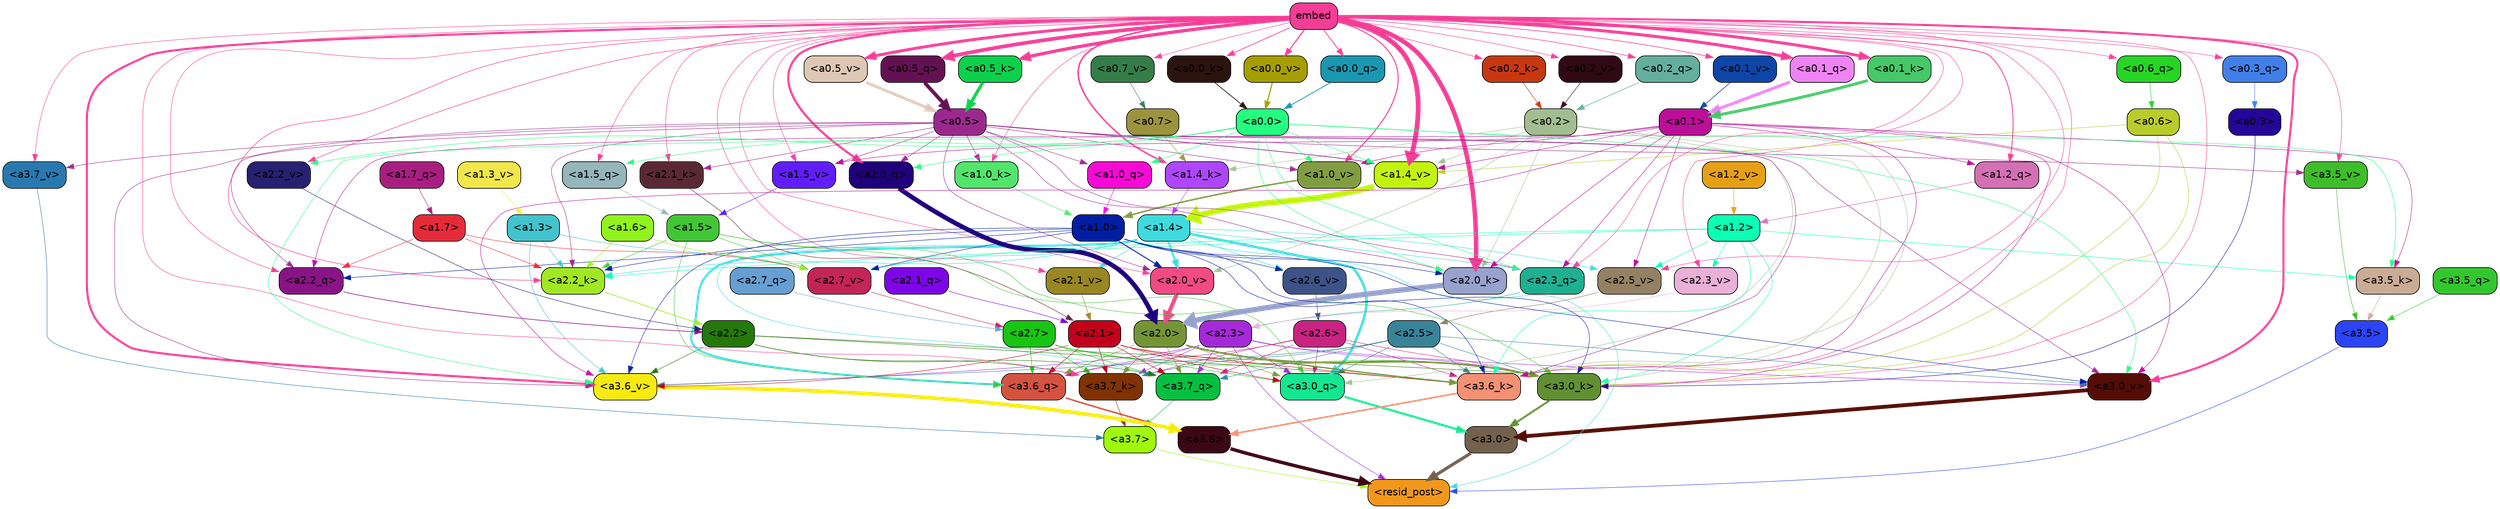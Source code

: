 strict digraph "" {
	graph [bgcolor=transparent,
		layout=dot,
		overlap=false,
		splines=true
	];
	"<a3.7>"	[color=black,
		fillcolor="#a0f90a",
		fontname=Helvetica,
		shape=box,
		style="filled, rounded"];
	"<resid_post>"	[color=black,
		fillcolor="#f1981c",
		fontname=Helvetica,
		shape=box,
		style="filled, rounded"];
	"<a3.7>" -> "<resid_post>"	[color="#a0f90a",
		penwidth=0.6];
	"<a3.6>"	[color=black,
		fillcolor="#3c0815",
		fontname=Helvetica,
		shape=box,
		style="filled, rounded"];
	"<a3.6>" -> "<resid_post>"	[color="#3c0815",
		penwidth=4.646730065345764];
	"<a3.5>"	[color=black,
		fillcolor="#2b44f6",
		fontname=Helvetica,
		shape=box,
		style="filled, rounded"];
	"<a3.5>" -> "<resid_post>"	[color="#2b44f6",
		penwidth=0.6];
	"<a3.0>"	[color=black,
		fillcolor="#73614e",
		fontname=Helvetica,
		shape=box,
		style="filled, rounded"];
	"<a3.0>" -> "<resid_post>"	[color="#73614e",
		penwidth=4.323132634162903];
	"<a2.3>"	[color=black,
		fillcolor="#a42ad8",
		fontname=Helvetica,
		shape=box,
		style="filled, rounded"];
	"<a2.3>" -> "<resid_post>"	[color="#a42ad8",
		penwidth=0.6];
	"<a3.7_q>"	[color=black,
		fillcolor="#05c040",
		fontname=Helvetica,
		shape=box,
		style="filled, rounded"];
	"<a2.3>" -> "<a3.7_q>"	[color="#a42ad8",
		penwidth=0.6];
	"<a3.6_q>"	[color=black,
		fillcolor="#d35340",
		fontname=Helvetica,
		shape=box,
		style="filled, rounded"];
	"<a2.3>" -> "<a3.6_q>"	[color="#a42ad8",
		penwidth=0.6];
	"<a3.0_q>"	[color=black,
		fillcolor="#14e690",
		fontname=Helvetica,
		shape=box,
		style="filled, rounded"];
	"<a2.3>" -> "<a3.0_q>"	[color="#a42ad8",
		penwidth=0.6];
	"<a3.7_k>"	[color=black,
		fillcolor="#803202",
		fontname=Helvetica,
		shape=box,
		style="filled, rounded"];
	"<a2.3>" -> "<a3.7_k>"	[color="#a42ad8",
		penwidth=0.6];
	"<a3.0_k>"	[color=black,
		fillcolor="#619033",
		fontname=Helvetica,
		shape=box,
		style="filled, rounded"];
	"<a2.3>" -> "<a3.0_k>"	[color="#a42ad8",
		penwidth=0.6];
	"<a3.6_v>"	[color=black,
		fillcolor="#f7ea12",
		fontname=Helvetica,
		shape=box,
		style="filled, rounded"];
	"<a2.3>" -> "<a3.6_v>"	[color="#a42ad8",
		penwidth=0.6];
	"<a3.0_v>"	[color=black,
		fillcolor="#540c05",
		fontname=Helvetica,
		shape=box,
		style="filled, rounded"];
	"<a2.3>" -> "<a3.0_v>"	[color="#a42ad8",
		penwidth=0.6];
	"<a1.4>"	[color=black,
		fillcolor="#3fdadd",
		fontname=Helvetica,
		shape=box,
		style="filled, rounded"];
	"<a1.4>" -> "<resid_post>"	[color="#3fdadd",
		penwidth=0.6];
	"<a1.4>" -> "<a3.7_q>"	[color="#3fdadd",
		penwidth=0.6];
	"<a1.4>" -> "<a3.6_q>"	[color="#3fdadd",
		penwidth=2.700703263282776];
	"<a1.4>" -> "<a3.0_q>"	[color="#3fdadd",
		penwidth=3.34255850315094];
	"<a2.3_q>"	[color=black,
		fillcolor="#1eb091",
		fontname=Helvetica,
		shape=box,
		style="filled, rounded"];
	"<a1.4>" -> "<a2.3_q>"	[color="#3fdadd",
		penwidth=0.6];
	"<a2.2_k>"	[color=black,
		fillcolor="#a2e723",
		fontname=Helvetica,
		shape=box,
		style="filled, rounded"];
	"<a1.4>" -> "<a2.2_k>"	[color="#3fdadd",
		penwidth=0.6];
	"<a2.7_v>"	[color=black,
		fillcolor="#c32557",
		fontname=Helvetica,
		shape=box,
		style="filled, rounded"];
	"<a1.4>" -> "<a2.7_v>"	[color="#3fdadd",
		penwidth=0.6];
	"<a2.6_v>"	[color=black,
		fillcolor="#3d5286",
		fontname=Helvetica,
		shape=box,
		style="filled, rounded"];
	"<a1.4>" -> "<a2.6_v>"	[color="#3fdadd",
		penwidth=0.6];
	"<a2.5_v>"	[color=black,
		fillcolor="#948163",
		fontname=Helvetica,
		shape=box,
		style="filled, rounded"];
	"<a1.4>" -> "<a2.5_v>"	[color="#3fdadd",
		penwidth=0.6];
	"<a2.1_v>"	[color=black,
		fillcolor="#988722",
		fontname=Helvetica,
		shape=box,
		style="filled, rounded"];
	"<a1.4>" -> "<a2.1_v>"	[color="#3fdadd",
		penwidth=0.6];
	"<a2.0_v>"	[color=black,
		fillcolor="#f34a83",
		fontname=Helvetica,
		shape=box,
		style="filled, rounded"];
	"<a1.4>" -> "<a2.0_v>"	[color="#3fdadd",
		penwidth=2.387977123260498];
	"<a3.7_q>" -> "<a3.7>"	[color="#05c040",
		penwidth=0.6];
	"<a3.6_q>" -> "<a3.6>"	[color="#d35340",
		penwidth=2.03758105635643];
	"<a3.5_q>"	[color=black,
		fillcolor="#33c72e",
		fontname=Helvetica,
		shape=box,
		style="filled, rounded"];
	"<a3.5_q>" -> "<a3.5>"	[color="#33c72e",
		penwidth=0.6];
	"<a3.0_q>" -> "<a3.0>"	[color="#14e690",
		penwidth=2.8638100624084473];
	"<a3.7_k>" -> "<a3.7>"	[color="#803202",
		penwidth=0.6];
	"<a3.6_k>"	[color=black,
		fillcolor="#f39174",
		fontname=Helvetica,
		shape=box,
		style="filled, rounded"];
	"<a3.6_k>" -> "<a3.6>"	[color="#f39174",
		penwidth=2.174198240041733];
	"<a3.5_k>"	[color=black,
		fillcolor="#caab95",
		fontname=Helvetica,
		shape=box,
		style="filled, rounded"];
	"<a3.5_k>" -> "<a3.5>"	[color="#caab95",
		penwidth=0.6];
	"<a3.0_k>" -> "<a3.0>"	[color="#619033",
		penwidth=2.6274144649505615];
	"<a3.7_v>"	[color=black,
		fillcolor="#2879af",
		fontname=Helvetica,
		shape=box,
		style="filled, rounded"];
	"<a3.7_v>" -> "<a3.7>"	[color="#2879af",
		penwidth=0.6];
	"<a3.6_v>" -> "<a3.6>"	[color="#f7ea12",
		penwidth=5.002329230308533];
	"<a3.5_v>"	[color=black,
		fillcolor="#3ebd2a",
		fontname=Helvetica,
		shape=box,
		style="filled, rounded"];
	"<a3.5_v>" -> "<a3.5>"	[color="#3ebd2a",
		penwidth=0.6];
	"<a3.0_v>" -> "<a3.0>"	[color="#540c05",
		penwidth=5.188832879066467];
	"<a2.7>"	[color=black,
		fillcolor="#18c513",
		fontname=Helvetica,
		shape=box,
		style="filled, rounded"];
	"<a2.7>" -> "<a3.7_q>"	[color="#18c513",
		penwidth=0.6];
	"<a2.7>" -> "<a3.6_q>"	[color="#18c513",
		penwidth=0.6];
	"<a2.7>" -> "<a3.0_q>"	[color="#18c513",
		penwidth=0.6];
	"<a2.7>" -> "<a3.7_k>"	[color="#18c513",
		penwidth=0.6];
	"<a2.7>" -> "<a3.0_k>"	[color="#18c513",
		penwidth=0.6];
	"<a2.6>"	[color=black,
		fillcolor="#c92382",
		fontname=Helvetica,
		shape=box,
		style="filled, rounded"];
	"<a2.6>" -> "<a3.7_q>"	[color="#c92382",
		penwidth=0.6];
	"<a2.6>" -> "<a3.6_q>"	[color="#c92382",
		penwidth=0.6];
	"<a2.6>" -> "<a3.0_q>"	[color="#c92382",
		penwidth=0.6];
	"<a2.6>" -> "<a3.7_k>"	[color="#c92382",
		penwidth=0.6];
	"<a2.6>" -> "<a3.6_k>"	[color="#c92382",
		penwidth=0.6];
	"<a2.6>" -> "<a3.0_k>"	[color="#c92382",
		penwidth=0.6];
	"<a2.5>"	[color=black,
		fillcolor="#398399",
		fontname=Helvetica,
		shape=box,
		style="filled, rounded"];
	"<a2.5>" -> "<a3.7_q>"	[color="#398399",
		penwidth=0.6];
	"<a2.5>" -> "<a3.0_q>"	[color="#398399",
		penwidth=0.6];
	"<a2.5>" -> "<a3.7_k>"	[color="#398399",
		penwidth=0.6];
	"<a2.5>" -> "<a3.6_k>"	[color="#398399",
		penwidth=0.6];
	"<a2.5>" -> "<a3.0_k>"	[color="#398399",
		penwidth=0.6];
	"<a2.5>" -> "<a3.6_v>"	[color="#398399",
		penwidth=0.6];
	"<a2.5>" -> "<a3.0_v>"	[color="#398399",
		penwidth=0.6];
	"<a2.2>"	[color=black,
		fillcolor="#25780a",
		fontname=Helvetica,
		shape=box,
		style="filled, rounded"];
	"<a2.2>" -> "<a3.7_q>"	[color="#25780a",
		penwidth=0.6];
	"<a2.2>" -> "<a3.7_k>"	[color="#25780a",
		penwidth=0.6];
	"<a2.2>" -> "<a3.6_k>"	[color="#25780a",
		penwidth=0.6];
	"<a2.2>" -> "<a3.0_k>"	[color="#25780a",
		penwidth=0.6];
	"<a2.2>" -> "<a3.6_v>"	[color="#25780a",
		penwidth=0.6];
	"<a2.1>"	[color=black,
		fillcolor="#c2001b",
		fontname=Helvetica,
		shape=box,
		style="filled, rounded"];
	"<a2.1>" -> "<a3.7_q>"	[color="#c2001b",
		penwidth=0.6];
	"<a2.1>" -> "<a3.6_q>"	[color="#c2001b",
		penwidth=0.6];
	"<a2.1>" -> "<a3.0_q>"	[color="#c2001b",
		penwidth=0.6];
	"<a2.1>" -> "<a3.7_k>"	[color="#c2001b",
		penwidth=0.6];
	"<a2.1>" -> "<a3.6_k>"	[color="#c2001b",
		penwidth=0.6];
	"<a2.1>" -> "<a3.0_k>"	[color="#c2001b",
		penwidth=0.6];
	"<a2.1>" -> "<a3.6_v>"	[color="#c2001b",
		penwidth=0.6];
	"<a2.0>"	[color=black,
		fillcolor="#759535",
		fontname=Helvetica,
		shape=box,
		style="filled, rounded"];
	"<a2.0>" -> "<a3.7_q>"	[color="#759535",
		penwidth=0.6];
	"<a2.0>" -> "<a3.6_q>"	[color="#759535",
		penwidth=0.6];
	"<a2.0>" -> "<a3.0_q>"	[color="#759535",
		penwidth=0.6];
	"<a2.0>" -> "<a3.7_k>"	[color="#759535",
		penwidth=0.6];
	"<a2.0>" -> "<a3.6_k>"	[color="#759535",
		penwidth=1.6454488784074783];
	"<a2.0>" -> "<a3.0_k>"	[color="#759535",
		penwidth=2.2218968719244003];
	"<a1.5>"	[color=black,
		fillcolor="#41c735",
		fontname=Helvetica,
		shape=box,
		style="filled, rounded"];
	"<a1.5>" -> "<a3.6_q>"	[color="#41c735",
		penwidth=0.6];
	"<a1.5>" -> "<a3.0_q>"	[color="#41c735",
		penwidth=0.6];
	"<a1.5>" -> "<a3.0_k>"	[color="#41c735",
		penwidth=0.6];
	"<a1.5>" -> "<a2.2_k>"	[color="#41c735",
		penwidth=0.6];
	"<a1.5>" -> "<a2.7_v>"	[color="#41c735",
		penwidth=0.6];
	"<a0.2>"	[color=black,
		fillcolor="#a2be90",
		fontname=Helvetica,
		shape=box,
		style="filled, rounded"];
	"<a0.2>" -> "<a3.0_q>"	[color="#a2be90",
		penwidth=0.6];
	"<a0.2>" -> "<a3.6_k>"	[color="#a2be90",
		penwidth=0.6];
	"<a0.2>" -> "<a3.0_k>"	[color="#a2be90",
		penwidth=0.6];
	"<a2.0_k>"	[color=black,
		fillcolor="#98a2ce",
		fontname=Helvetica,
		shape=box,
		style="filled, rounded"];
	"<a0.2>" -> "<a2.0_k>"	[color="#a2be90",
		penwidth=0.6];
	"<a0.2>" -> "<a2.0_v>"	[color="#a2be90",
		penwidth=0.6];
	"<a1.4_k>"	[color=black,
		fillcolor="#ae46fd",
		fontname=Helvetica,
		shape=box,
		style="filled, rounded"];
	"<a0.2>" -> "<a1.4_k>"	[color="#a2be90",
		penwidth=0.6];
	"<a1.4_v>"	[color=black,
		fillcolor="#c2f40f",
		fontname=Helvetica,
		shape=box,
		style="filled, rounded"];
	"<a0.2>" -> "<a1.4_v>"	[color="#a2be90",
		penwidth=0.6];
	embed	[color=black,
		fillcolor="#f43d96",
		fontname=Helvetica,
		shape=box,
		style="filled, rounded"];
	embed -> "<a3.7_k>"	[color="#f43d96",
		penwidth=0.6];
	embed -> "<a3.6_k>"	[color="#f43d96",
		penwidth=0.6];
	embed -> "<a3.0_k>"	[color="#f43d96",
		penwidth=0.6];
	embed -> "<a3.7_v>"	[color="#f43d96",
		penwidth=0.6];
	embed -> "<a3.6_v>"	[color="#f43d96",
		penwidth=2.8301228284835815];
	embed -> "<a3.5_v>"	[color="#f43d96",
		penwidth=0.6];
	embed -> "<a3.0_v>"	[color="#f43d96",
		penwidth=2.7660785913467407];
	embed -> "<a2.3_q>"	[color="#f43d96",
		penwidth=0.6];
	"<a2.2_q>"	[color=black,
		fillcolor="#8a1385",
		fontname=Helvetica,
		shape=box,
		style="filled, rounded"];
	embed -> "<a2.2_q>"	[color="#f43d96",
		penwidth=0.6];
	"<a2.0_q>"	[color=black,
		fillcolor="#1f017b",
		fontname=Helvetica,
		shape=box,
		style="filled, rounded"];
	embed -> "<a2.0_q>"	[color="#f43d96",
		penwidth=2.918822765350342];
	embed -> "<a2.2_k>"	[color="#f43d96",
		penwidth=0.7099294662475586];
	"<a2.1_k>"	[color=black,
		fillcolor="#5a2834",
		fontname=Helvetica,
		shape=box,
		style="filled, rounded"];
	embed -> "<a2.1_k>"	[color="#f43d96",
		penwidth=0.6];
	embed -> "<a2.0_k>"	[color="#f43d96",
		penwidth=6.075345039367676];
	embed -> "<a2.5_v>"	[color="#f43d96",
		penwidth=0.6];
	"<a2.3_v>"	[color=black,
		fillcolor="#e9b0d8",
		fontname=Helvetica,
		shape=box,
		style="filled, rounded"];
	embed -> "<a2.3_v>"	[color="#f43d96",
		penwidth=0.6];
	"<a2.2_v>"	[color=black,
		fillcolor="#262170",
		fontname=Helvetica,
		shape=box,
		style="filled, rounded"];
	embed -> "<a2.2_v>"	[color="#f43d96",
		penwidth=0.6909599304199219];
	embed -> "<a2.1_v>"	[color="#f43d96",
		penwidth=0.6];
	embed -> "<a2.0_v>"	[color="#f43d96",
		penwidth=0.6];
	"<a1.5_q>"	[color=black,
		fillcolor="#95b6ba",
		fontname=Helvetica,
		shape=box,
		style="filled, rounded"];
	embed -> "<a1.5_q>"	[color="#f43d96",
		penwidth=0.6];
	"<a1.2_q>"	[color=black,
		fillcolor="#d470b4",
		fontname=Helvetica,
		shape=box,
		style="filled, rounded"];
	embed -> "<a1.2_q>"	[color="#f43d96",
		penwidth=1.1075286865234375];
	embed -> "<a1.4_k>"	[color="#f43d96",
		penwidth=2.043105125427246];
	"<a1.0_k>"	[color=black,
		fillcolor="#51e56c",
		fontname=Helvetica,
		shape=box,
		style="filled, rounded"];
	embed -> "<a1.0_k>"	[color="#f43d96",
		penwidth=0.6];
	"<a1.5_v>"	[color=black,
		fillcolor="#611efb",
		fontname=Helvetica,
		shape=box,
		style="filled, rounded"];
	embed -> "<a1.5_v>"	[color="#f43d96",
		penwidth=0.6];
	embed -> "<a1.4_v>"	[color="#f43d96",
		penwidth=6.46385931968689];
	"<a1.0_v>"	[color=black,
		fillcolor="#829d41",
		fontname=Helvetica,
		shape=box,
		style="filled, rounded"];
	embed -> "<a1.0_v>"	[color="#f43d96",
		penwidth=1.273291826248169];
	"<a0.6_q>"	[color=black,
		fillcolor="#27d524",
		fontname=Helvetica,
		shape=box,
		style="filled, rounded"];
	embed -> "<a0.6_q>"	[color="#f43d96",
		penwidth=0.6];
	"<a0.5_q>"	[color=black,
		fillcolor="#631152",
		fontname=Helvetica,
		shape=box,
		style="filled, rounded"];
	embed -> "<a0.5_q>"	[color="#f43d96",
		penwidth=4.941530704498291];
	"<a0.3_q>"	[color=black,
		fillcolor="#407fea",
		fontname=Helvetica,
		shape=box,
		style="filled, rounded"];
	embed -> "<a0.3_q>"	[color="#f43d96",
		penwidth=0.6];
	"<a0.2_q>"	[color=black,
		fillcolor="#63ae9d",
		fontname=Helvetica,
		shape=box,
		style="filled, rounded"];
	embed -> "<a0.2_q>"	[color="#f43d96",
		penwidth=0.739351749420166];
	"<a0.1_q>"	[color=black,
		fillcolor="#ef83f4",
		fontname=Helvetica,
		shape=box,
		style="filled, rounded"];
	embed -> "<a0.1_q>"	[color="#f43d96",
		penwidth=4.043742418289185];
	"<a0.0_q>"	[color=black,
		fillcolor="#1a97b1",
		fontname=Helvetica,
		shape=box,
		style="filled, rounded"];
	embed -> "<a0.0_q>"	[color="#f43d96",
		penwidth=1.0526833534240723];
	"<a0.5_k>"	[color=black,
		fillcolor="#0cd14c",
		fontname=Helvetica,
		shape=box,
		style="filled, rounded"];
	embed -> "<a0.5_k>"	[color="#f43d96",
		penwidth=4.426396369934082];
	"<a0.2_k>"	[color=black,
		fillcolor="#c83810",
		fontname=Helvetica,
		shape=box,
		style="filled, rounded"];
	embed -> "<a0.2_k>"	[color="#f43d96",
		penwidth=0.6546797752380371];
	"<a0.1_k>"	[color=black,
		fillcolor="#46c768",
		fontname=Helvetica,
		shape=box,
		style="filled, rounded"];
	embed -> "<a0.1_k>"	[color="#f43d96",
		penwidth=3.930372714996338];
	"<a0.0_k>"	[color=black,
		fillcolor="#2b130e",
		fontname=Helvetica,
		shape=box,
		style="filled, rounded"];
	embed -> "<a0.0_k>"	[color="#f43d96",
		penwidth=0.9408226013183594];
	"<a0.7_v>"	[color=black,
		fillcolor="#347d49",
		fontname=Helvetica,
		shape=box,
		style="filled, rounded"];
	embed -> "<a0.7_v>"	[color="#f43d96",
		penwidth=0.6];
	"<a0.5_v>"	[color=black,
		fillcolor="#dec8b5",
		fontname=Helvetica,
		shape=box,
		style="filled, rounded"];
	embed -> "<a0.5_v>"	[color="#f43d96",
		penwidth=3.920696496963501];
	"<a0.2_v>"	[color=black,
		fillcolor="#300914",
		fontname=Helvetica,
		shape=box,
		style="filled, rounded"];
	embed -> "<a0.2_v>"	[color="#f43d96",
		penwidth=0.6];
	"<a0.1_v>"	[color=black,
		fillcolor="#0d46a7",
		fontname=Helvetica,
		shape=box,
		style="filled, rounded"];
	embed -> "<a0.1_v>"	[color="#f43d96",
		penwidth=0.8145098686218262];
	"<a0.0_v>"	[color=black,
		fillcolor="#a69d01",
		fontname=Helvetica,
		shape=box,
		style="filled, rounded"];
	embed -> "<a0.0_v>"	[color="#f43d96",
		penwidth=1.426530361175537];
	"<a1.2>"	[color=black,
		fillcolor="#0dffb4",
		fontname=Helvetica,
		shape=box,
		style="filled, rounded"];
	"<a1.2>" -> "<a3.6_k>"	[color="#0dffb4",
		penwidth=0.6];
	"<a1.2>" -> "<a3.5_k>"	[color="#0dffb4",
		penwidth=0.6];
	"<a1.2>" -> "<a3.0_k>"	[color="#0dffb4",
		penwidth=0.6];
	"<a1.2>" -> "<a2.2_k>"	[color="#0dffb4",
		penwidth=0.6];
	"<a1.2>" -> "<a2.7_v>"	[color="#0dffb4",
		penwidth=0.6];
	"<a1.2>" -> "<a2.5_v>"	[color="#0dffb4",
		penwidth=0.6];
	"<a1.2>" -> "<a2.3_v>"	[color="#0dffb4",
		penwidth=0.6];
	"<a1.0>"	[color=black,
		fillcolor="#021ea2",
		fontname=Helvetica,
		shape=box,
		style="filled, rounded"];
	"<a1.0>" -> "<a3.6_k>"	[color="#021ea2",
		penwidth=0.6];
	"<a1.0>" -> "<a3.0_k>"	[color="#021ea2",
		penwidth=0.6];
	"<a1.0>" -> "<a3.6_v>"	[color="#021ea2",
		penwidth=0.6];
	"<a1.0>" -> "<a3.0_v>"	[color="#021ea2",
		penwidth=0.6];
	"<a1.0>" -> "<a2.2_q>"	[color="#021ea2",
		penwidth=0.6];
	"<a1.0>" -> "<a2.2_k>"	[color="#021ea2",
		penwidth=0.6];
	"<a1.0>" -> "<a2.0_k>"	[color="#021ea2",
		penwidth=0.6];
	"<a1.0>" -> "<a2.7_v>"	[color="#021ea2",
		penwidth=0.6];
	"<a1.0>" -> "<a2.6_v>"	[color="#021ea2",
		penwidth=0.6];
	"<a1.0>" -> "<a2.0_v>"	[color="#021ea2",
		penwidth=1.2435333728790283];
	"<a0.6>"	[color=black,
		fillcolor="#b8cc2c",
		fontname=Helvetica,
		shape=box,
		style="filled, rounded"];
	"<a0.6>" -> "<a3.6_k>"	[color="#b8cc2c",
		penwidth=0.6];
	"<a0.6>" -> "<a3.0_k>"	[color="#b8cc2c",
		penwidth=0.6];
	"<a0.6>" -> "<a1.4_v>"	[color="#b8cc2c",
		penwidth=0.6];
	"<a0.5>"	[color=black,
		fillcolor="#9b298d",
		fontname=Helvetica,
		shape=box,
		style="filled, rounded"];
	"<a0.5>" -> "<a3.6_k>"	[color="#9b298d",
		penwidth=0.6];
	"<a0.5>" -> "<a3.7_v>"	[color="#9b298d",
		penwidth=0.6];
	"<a0.5>" -> "<a3.6_v>"	[color="#9b298d",
		penwidth=0.6];
	"<a0.5>" -> "<a3.5_v>"	[color="#9b298d",
		penwidth=0.6];
	"<a0.5>" -> "<a3.0_v>"	[color="#9b298d",
		penwidth=0.6124261617660522];
	"<a0.5>" -> "<a2.3_q>"	[color="#9b298d",
		penwidth=0.6];
	"<a0.5>" -> "<a2.2_q>"	[color="#9b298d",
		penwidth=0.6];
	"<a0.5>" -> "<a2.0_q>"	[color="#9b298d",
		penwidth=0.6];
	"<a0.5>" -> "<a2.2_k>"	[color="#9b298d",
		penwidth=0.6];
	"<a0.5>" -> "<a2.1_k>"	[color="#9b298d",
		penwidth=0.6];
	"<a0.5>" -> "<a2.0_k>"	[color="#9b298d",
		penwidth=0.6112704277038574];
	"<a0.5>" -> "<a2.0_v>"	[color="#9b298d",
		penwidth=0.6];
	"<a1.0_q>"	[color=black,
		fillcolor="#f70ad5",
		fontname=Helvetica,
		shape=box,
		style="filled, rounded"];
	"<a0.5>" -> "<a1.0_q>"	[color="#9b298d",
		penwidth=0.6];
	"<a0.5>" -> "<a1.0_k>"	[color="#9b298d",
		penwidth=0.6];
	"<a0.5>" -> "<a1.5_v>"	[color="#9b298d",
		penwidth=0.6];
	"<a0.5>" -> "<a1.4_v>"	[color="#9b298d",
		penwidth=0.9145197868347168];
	"<a0.5>" -> "<a1.0_v>"	[color="#9b298d",
		penwidth=0.6];
	"<a0.1>"	[color=black,
		fillcolor="#bb0f97",
		fontname=Helvetica,
		shape=box,
		style="filled, rounded"];
	"<a0.1>" -> "<a3.6_k>"	[color="#bb0f97",
		penwidth=0.6];
	"<a0.1>" -> "<a3.5_k>"	[color="#bb0f97",
		penwidth=0.6];
	"<a0.1>" -> "<a3.0_k>"	[color="#bb0f97",
		penwidth=0.6];
	"<a0.1>" -> "<a3.6_v>"	[color="#bb0f97",
		penwidth=0.6];
	"<a0.1>" -> "<a3.0_v>"	[color="#bb0f97",
		penwidth=0.6];
	"<a0.1>" -> "<a2.3_q>"	[color="#bb0f97",
		penwidth=0.6];
	"<a0.1>" -> "<a2.2_q>"	[color="#bb0f97",
		penwidth=0.6];
	"<a0.1>" -> "<a2.0_k>"	[color="#bb0f97",
		penwidth=0.6];
	"<a0.1>" -> "<a2.5_v>"	[color="#bb0f97",
		penwidth=0.6];
	"<a0.1>" -> "<a1.2_q>"	[color="#bb0f97",
		penwidth=0.6];
	"<a0.1>" -> "<a1.5_v>"	[color="#bb0f97",
		penwidth=0.6];
	"<a0.1>" -> "<a1.4_v>"	[color="#bb0f97",
		penwidth=0.6];
	"<a0.1>" -> "<a1.0_v>"	[color="#bb0f97",
		penwidth=0.6];
	"<a0.0>"	[color=black,
		fillcolor="#25fd81",
		fontname=Helvetica,
		shape=box,
		style="filled, rounded"];
	"<a0.0>" -> "<a3.5_k>"	[color="#25fd81",
		penwidth=0.6];
	"<a0.0>" -> "<a3.6_v>"	[color="#25fd81",
		penwidth=0.6];
	"<a0.0>" -> "<a3.0_v>"	[color="#25fd81",
		penwidth=0.6];
	"<a0.0>" -> "<a2.3_q>"	[color="#25fd81",
		penwidth=0.6];
	"<a0.0>" -> "<a2.0_q>"	[color="#25fd81",
		penwidth=0.6];
	"<a0.0>" -> "<a2.0_k>"	[color="#25fd81",
		penwidth=0.6];
	"<a0.0>" -> "<a2.2_v>"	[color="#25fd81",
		penwidth=0.6];
	"<a0.0>" -> "<a1.5_q>"	[color="#25fd81",
		penwidth=0.6];
	"<a0.0>" -> "<a1.0_q>"	[color="#25fd81",
		penwidth=0.6];
	"<a0.0>" -> "<a1.4_v>"	[color="#25fd81",
		penwidth=0.6];
	"<a0.0>" -> "<a1.0_v>"	[color="#25fd81",
		penwidth=0.6];
	"<a0.3>"	[color=black,
		fillcolor="#240698",
		fontname=Helvetica,
		shape=box,
		style="filled, rounded"];
	"<a0.3>" -> "<a3.0_k>"	[color="#240698",
		penwidth=0.6];
	"<a1.3>"	[color=black,
		fillcolor="#42c3cd",
		fontname=Helvetica,
		shape=box,
		style="filled, rounded"];
	"<a1.3>" -> "<a3.6_v>"	[color="#42c3cd",
		penwidth=0.6];
	"<a1.3>" -> "<a2.2_k>"	[color="#42c3cd",
		penwidth=0.6];
	"<a1.3>" -> "<a2.7_v>"	[color="#42c3cd",
		penwidth=0.6];
	"<a2.7_q>"	[color=black,
		fillcolor="#679fd2",
		fontname=Helvetica,
		shape=box,
		style="filled, rounded"];
	"<a2.7_q>" -> "<a2.7>"	[color="#679fd2",
		penwidth=0.6];
	"<a2.3_q>" -> "<a2.3>"	[color="#1eb091",
		penwidth=0.6];
	"<a2.2_q>" -> "<a2.2>"	[color="#8a1385",
		penwidth=0.8114519119262695];
	"<a2.1_q>"	[color=black,
		fillcolor="#7e05e8",
		fontname=Helvetica,
		shape=box,
		style="filled, rounded"];
	"<a2.1_q>" -> "<a2.1>"	[color="#7e05e8",
		penwidth=0.6];
	"<a2.0_q>" -> "<a2.0>"	[color="#1f017b",
		penwidth=6.2323237657547];
	"<a2.2_k>" -> "<a2.2>"	[color="#a2e723",
		penwidth=0.9331893920898438];
	"<a2.1_k>" -> "<a2.1>"	[color="#5a2834",
		penwidth=0.6];
	"<a2.0_k>" -> "<a2.0>"	[color="#98a2ce",
		penwidth=7.158664226531982];
	"<a2.7_v>" -> "<a2.7>"	[color="#c32557",
		penwidth=0.6];
	"<a2.6_v>" -> "<a2.6>"	[color="#3d5286",
		penwidth=0.6];
	"<a2.5_v>" -> "<a2.5>"	[color="#948163",
		penwidth=0.6657319068908691];
	"<a2.3_v>" -> "<a2.3>"	[color="#e9b0d8",
		penwidth=0.6];
	"<a2.2_v>" -> "<a2.2>"	[color="#262170",
		penwidth=0.6];
	"<a2.1_v>" -> "<a2.1>"	[color="#988722",
		penwidth=0.6];
	"<a2.0_v>" -> "<a2.0>"	[color="#f34a83",
		penwidth=5.380099236965179];
	"<a1.7>"	[color=black,
		fillcolor="#e62b38",
		fontname=Helvetica,
		shape=box,
		style="filled, rounded"];
	"<a1.7>" -> "<a2.2_q>"	[color="#e62b38",
		penwidth=0.6];
	"<a1.7>" -> "<a2.2_k>"	[color="#e62b38",
		penwidth=0.6];
	"<a1.7>" -> "<a2.7_v>"	[color="#e62b38",
		penwidth=0.6];
	"<a1.6>"	[color=black,
		fillcolor="#91f31c",
		fontname=Helvetica,
		shape=box,
		style="filled, rounded"];
	"<a1.6>" -> "<a2.2_k>"	[color="#91f31c",
		penwidth=0.6];
	"<a1.6>" -> "<a2.7_v>"	[color="#91f31c",
		penwidth=0.6];
	"<a1.7_q>"	[color=black,
		fillcolor="#a71e80",
		fontname=Helvetica,
		shape=box,
		style="filled, rounded"];
	"<a1.7_q>" -> "<a1.7>"	[color="#a71e80",
		penwidth=0.6];
	"<a1.5_q>" -> "<a1.5>"	[color="#95b6ba",
		penwidth=0.6];
	"<a1.2_q>" -> "<a1.2>"	[color="#d470b4",
		penwidth=0.6965713500976562];
	"<a1.0_q>" -> "<a1.0>"	[color="#f70ad5",
		penwidth=0.6];
	"<a1.4_k>" -> "<a1.4>"	[color="#ae46fd",
		penwidth=0.6];
	"<a1.0_k>" -> "<a1.0>"	[color="#51e56c",
		penwidth=0.6];
	"<a1.5_v>" -> "<a1.5>"	[color="#611efb",
		penwidth=0.6];
	"<a1.4_v>" -> "<a1.4>"	[color="#c2f40f",
		penwidth=7.649995803833008];
	"<a1.3_v>"	[color=black,
		fillcolor="#f1e64a",
		fontname=Helvetica,
		shape=box,
		style="filled, rounded"];
	"<a1.3_v>" -> "<a1.3>"	[color="#f1e64a",
		penwidth=0.6];
	"<a1.2_v>"	[color=black,
		fillcolor="#e6a016",
		fontname=Helvetica,
		shape=box,
		style="filled, rounded"];
	"<a1.2_v>" -> "<a1.2>"	[color="#e6a016",
		penwidth=0.6];
	"<a1.0_v>" -> "<a1.0>"	[color="#829d41",
		penwidth=2.050852060317993];
	"<a0.7>"	[color=black,
		fillcolor="#9c933e",
		fontname=Helvetica,
		shape=box,
		style="filled, rounded"];
	"<a0.7>" -> "<a1.4_k>"	[color="#9c933e",
		penwidth=0.6];
	"<a0.6_q>" -> "<a0.6>"	[color="#27d524",
		penwidth=0.6];
	"<a0.5_q>" -> "<a0.5>"	[color="#631152",
		penwidth=4.9415271282196045];
	"<a0.3_q>" -> "<a0.3>"	[color="#407fea",
		penwidth=0.6];
	"<a0.2_q>" -> "<a0.2>"	[color="#63ae9d",
		penwidth=0.7393593788146973];
	"<a0.1_q>" -> "<a0.1>"	[color="#ef83f4",
		penwidth=4.0437469482421875];
	"<a0.0_q>" -> "<a0.0>"	[color="#1a97b1",
		penwidth=1.0526800155639648];
	"<a0.5_k>" -> "<a0.5>"	[color="#0cd14c",
		penwidth=4.382697105407715];
	"<a0.2_k>" -> "<a0.2>"	[color="#c83810",
		penwidth=0.6394491195678711];
	"<a0.1_k>" -> "<a0.1>"	[color="#46c768",
		penwidth=3.9428932666778564];
	"<a0.0_k>" -> "<a0.0>"	[color="#2b130e",
		penwidth=0.9280776977539062];
	"<a0.7_v>" -> "<a0.7>"	[color="#347d49",
		penwidth=0.6];
	"<a0.5_v>" -> "<a0.5>"	[color="#dec8b5",
		penwidth=3.8846328258514404];
	"<a0.2_v>" -> "<a0.2>"	[color="#300914",
		penwidth=0.6];
	"<a0.1_v>" -> "<a0.1>"	[color="#0d46a7",
		penwidth=0.8284716606140137];
	"<a0.0_v>" -> "<a0.0>"	[color="#a69d01",
		penwidth=1.44976806640625];
}
